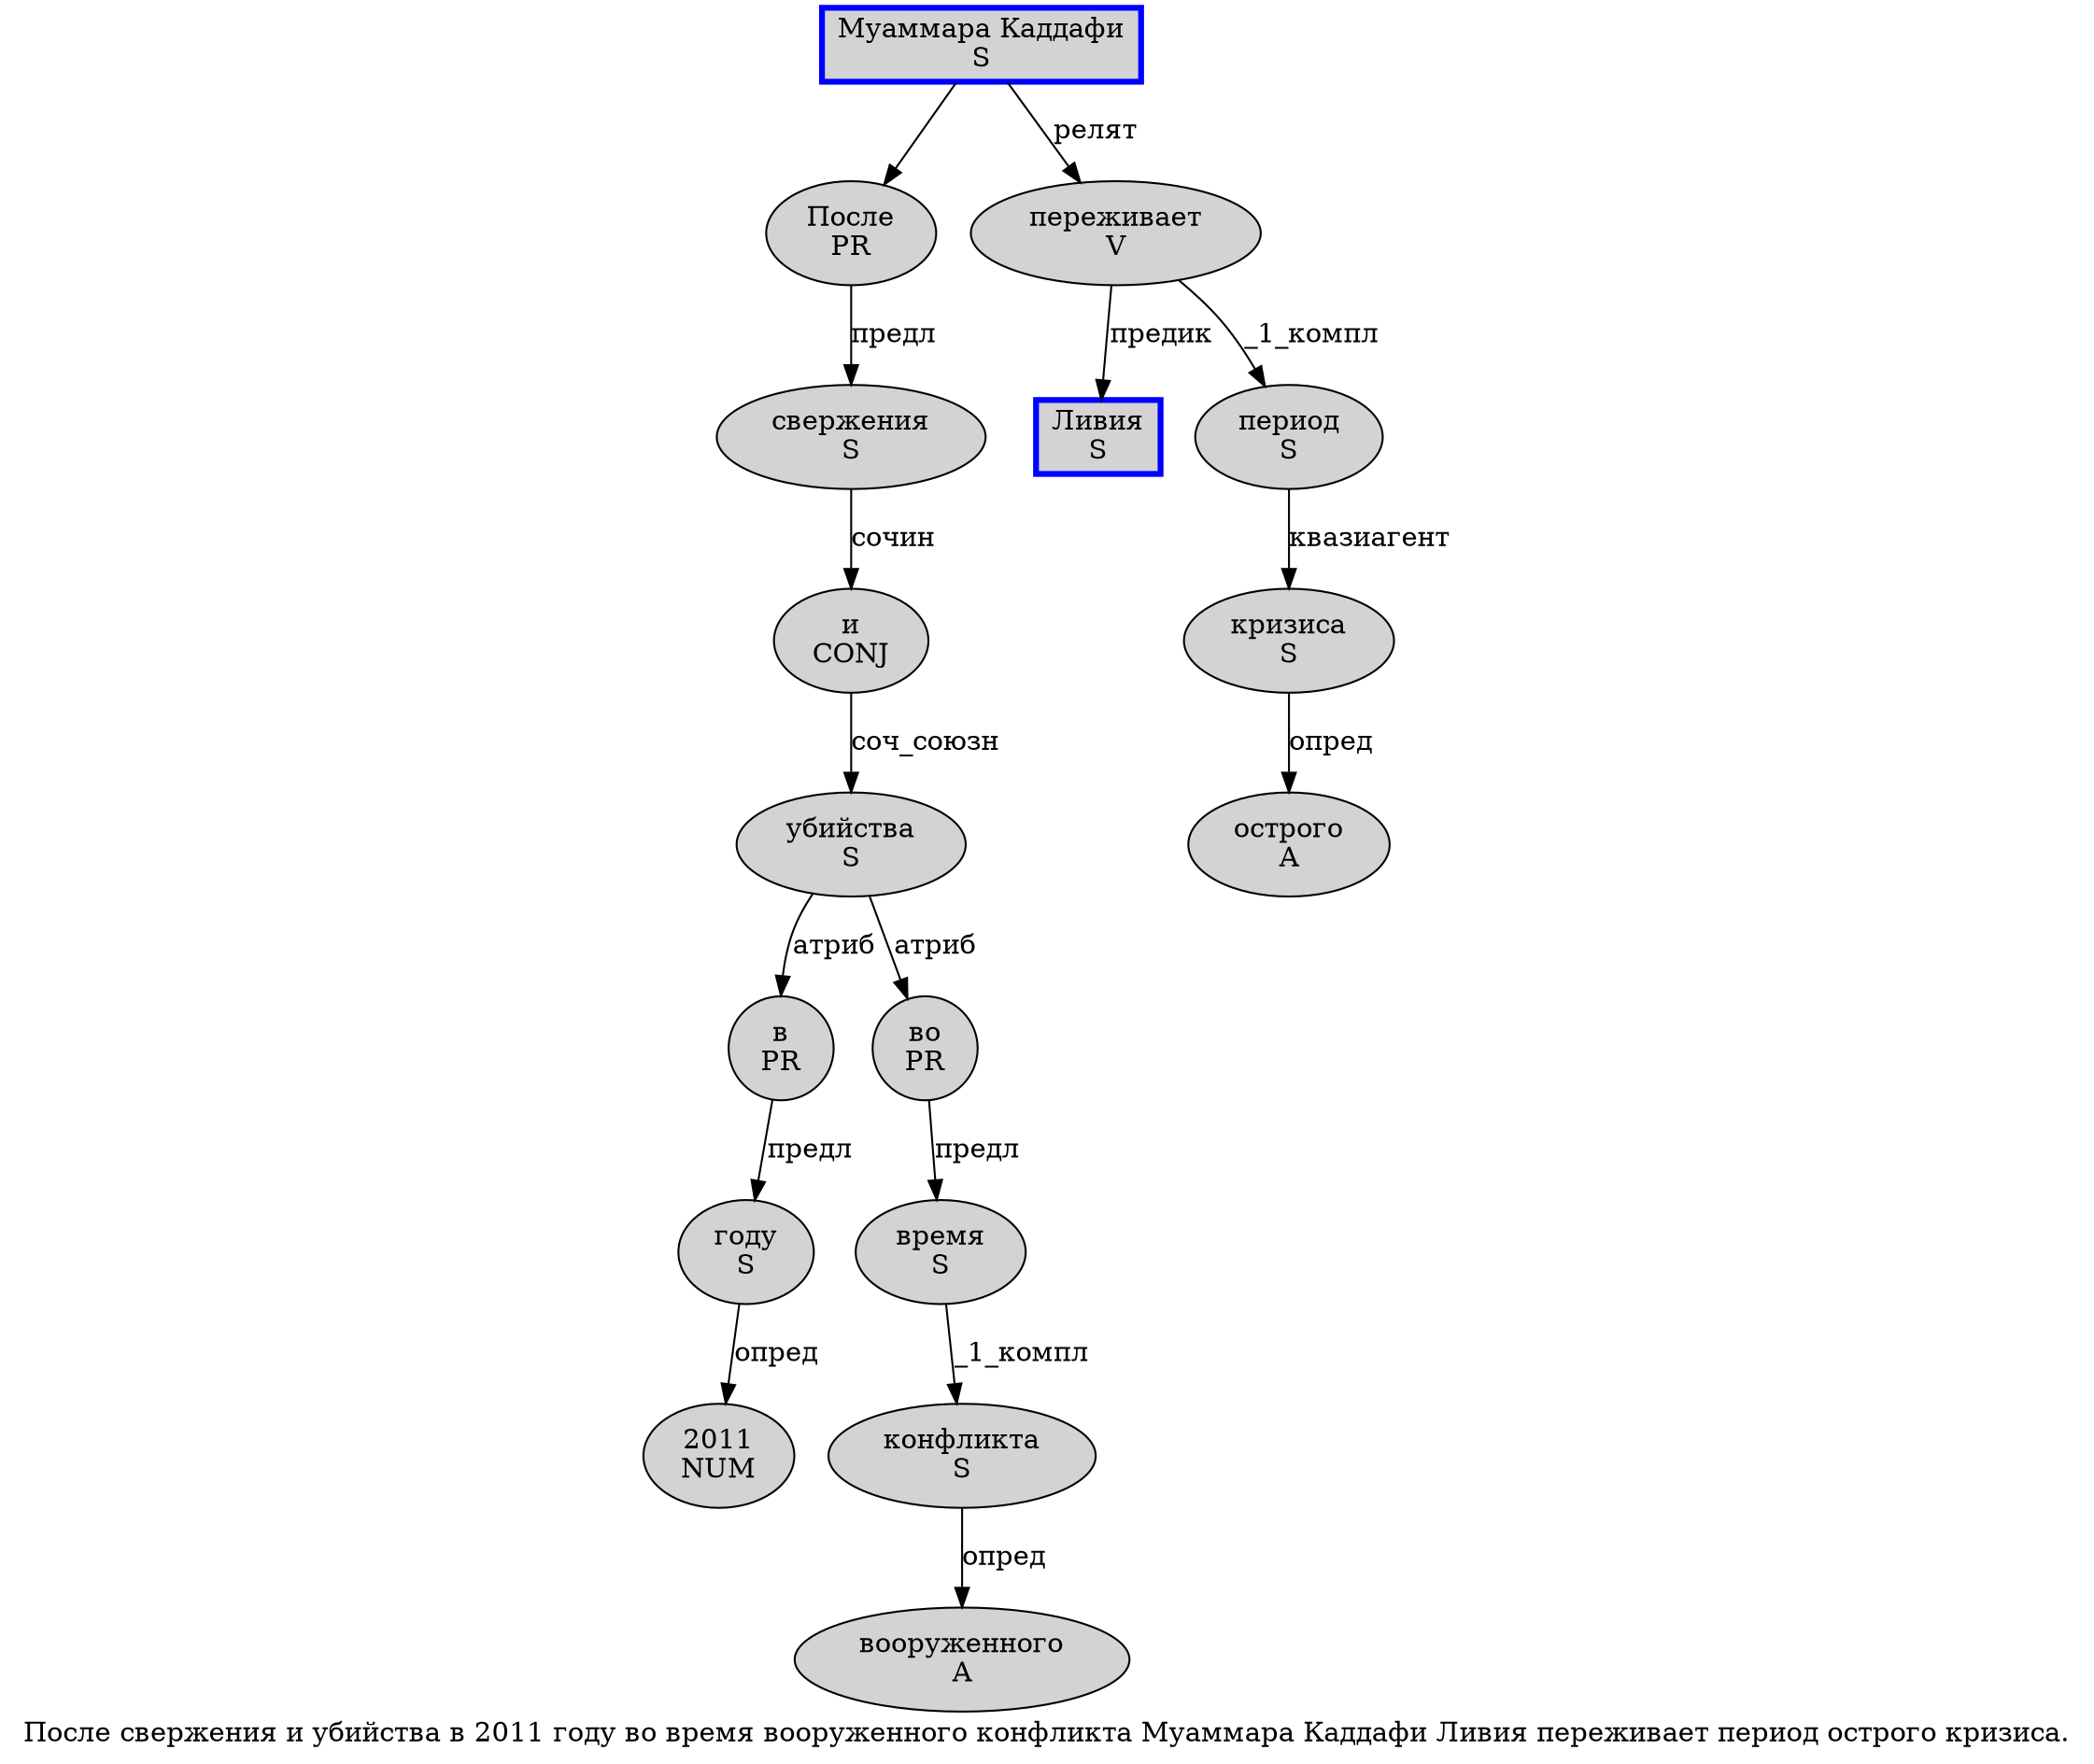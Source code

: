 digraph SENTENCE_61 {
	graph [label="После свержения и убийства в 2011 году во время вооруженного конфликта Муаммара Каддафи Ливия переживает период острого кризиса."]
	node [style=filled]
		0 [label="После
PR" color="" fillcolor=lightgray penwidth=1 shape=ellipse]
		1 [label="свержения
S" color="" fillcolor=lightgray penwidth=1 shape=ellipse]
		2 [label="и
CONJ" color="" fillcolor=lightgray penwidth=1 shape=ellipse]
		3 [label="убийства
S" color="" fillcolor=lightgray penwidth=1 shape=ellipse]
		4 [label="в
PR" color="" fillcolor=lightgray penwidth=1 shape=ellipse]
		5 [label="2011
NUM" color="" fillcolor=lightgray penwidth=1 shape=ellipse]
		6 [label="году
S" color="" fillcolor=lightgray penwidth=1 shape=ellipse]
		7 [label="во
PR" color="" fillcolor=lightgray penwidth=1 shape=ellipse]
		8 [label="время
S" color="" fillcolor=lightgray penwidth=1 shape=ellipse]
		9 [label="вооруженного
A" color="" fillcolor=lightgray penwidth=1 shape=ellipse]
		10 [label="конфликта
S" color="" fillcolor=lightgray penwidth=1 shape=ellipse]
		11 [label="Муаммара Каддафи
S" color=blue fillcolor=lightgray penwidth=3 shape=box]
		12 [label="Ливия
S" color=blue fillcolor=lightgray penwidth=3 shape=box]
		13 [label="переживает
V" color="" fillcolor=lightgray penwidth=1 shape=ellipse]
		14 [label="период
S" color="" fillcolor=lightgray penwidth=1 shape=ellipse]
		15 [label="острого
A" color="" fillcolor=lightgray penwidth=1 shape=ellipse]
		16 [label="кризиса
S" color="" fillcolor=lightgray penwidth=1 shape=ellipse]
			1 -> 2 [label="сочин"]
			2 -> 3 [label="соч_союзн"]
			13 -> 12 [label="предик"]
			13 -> 14 [label="_1_компл"]
			6 -> 5 [label="опред"]
			0 -> 1 [label="предл"]
			4 -> 6 [label="предл"]
			10 -> 9 [label="опред"]
			3 -> 4 [label="атриб"]
			3 -> 7 [label="атриб"]
			8 -> 10 [label="_1_компл"]
			11 -> 0
			11 -> 13 [label="релят"]
			7 -> 8 [label="предл"]
			16 -> 15 [label="опред"]
			14 -> 16 [label="квазиагент"]
}